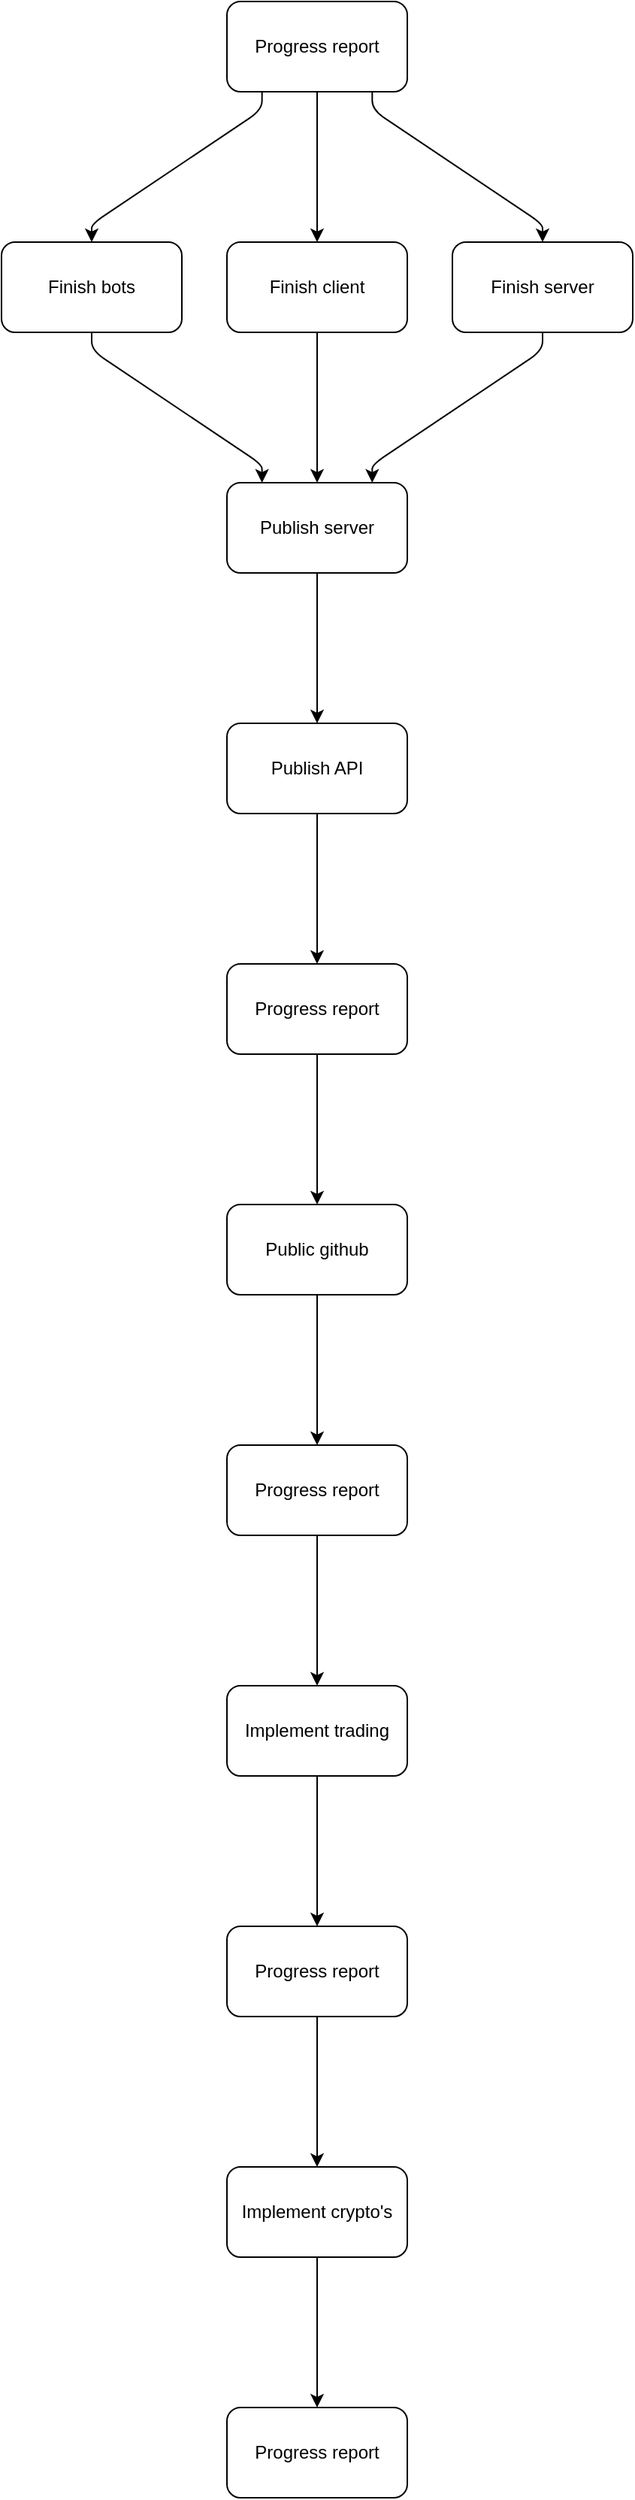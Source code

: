<mxfile version="13.7.9" type="device"><diagram id="EKwLcKVqPxzGR8JnxY6O" name="Page-1"><mxGraphModel dx="1086" dy="966" grid="1" gridSize="10" guides="1" tooltips="1" connect="1" arrows="1" fold="1" page="1" pageScale="1" pageWidth="850" pageHeight="1100" math="0" shadow="0"><root><mxCell id="0"/><mxCell id="1" parent="0"/><mxCell id="C4nNUIL9LVTmEjldgeVZ-1" value="Progress report" style="rounded=1;whiteSpace=wrap;html=1;" vertex="1" parent="1"><mxGeometry x="150" width="120" height="60" as="geometry"/></mxCell><mxCell id="C4nNUIL9LVTmEjldgeVZ-2" value="Finish client" style="rounded=1;whiteSpace=wrap;html=1;" vertex="1" parent="1"><mxGeometry x="150" y="160" width="120" height="60" as="geometry"/></mxCell><mxCell id="C4nNUIL9LVTmEjldgeVZ-3" value="Finish bots" style="rounded=1;whiteSpace=wrap;html=1;" vertex="1" parent="1"><mxGeometry y="160" width="120" height="60" as="geometry"/></mxCell><mxCell id="C4nNUIL9LVTmEjldgeVZ-4" value="Finish server" style="rounded=1;whiteSpace=wrap;html=1;" vertex="1" parent="1"><mxGeometry x="300" y="160" width="120" height="60" as="geometry"/></mxCell><mxCell id="C4nNUIL9LVTmEjldgeVZ-5" value="Publish server" style="rounded=1;whiteSpace=wrap;html=1;" vertex="1" parent="1"><mxGeometry x="150" y="320" width="120" height="60" as="geometry"/></mxCell><mxCell id="C4nNUIL9LVTmEjldgeVZ-6" value="Publish API" style="rounded=1;whiteSpace=wrap;html=1;" vertex="1" parent="1"><mxGeometry x="150" y="480" width="120" height="60" as="geometry"/></mxCell><mxCell id="C4nNUIL9LVTmEjldgeVZ-7" value="Public github" style="rounded=1;whiteSpace=wrap;html=1;" vertex="1" parent="1"><mxGeometry x="150" y="800" width="120" height="60" as="geometry"/></mxCell><mxCell id="C4nNUIL9LVTmEjldgeVZ-8" value="Implement trading" style="rounded=1;whiteSpace=wrap;html=1;" vertex="1" parent="1"><mxGeometry x="150" y="1120" width="120" height="60" as="geometry"/></mxCell><mxCell id="C4nNUIL9LVTmEjldgeVZ-9" value="Implement crypto's" style="rounded=1;whiteSpace=wrap;html=1;" vertex="1" parent="1"><mxGeometry x="150" y="1440" width="120" height="60" as="geometry"/></mxCell><mxCell id="C4nNUIL9LVTmEjldgeVZ-10" value="" style="endArrow=classic;html=1;noEdgeStyle=1;orthogonal=1;" edge="1" parent="1" source="C4nNUIL9LVTmEjldgeVZ-1" target="C4nNUIL9LVTmEjldgeVZ-3"><mxGeometry width="50" height="50" relative="1" as="geometry"><mxPoint x="400" y="520" as="sourcePoint"/><mxPoint x="450" y="470" as="targetPoint"/><Array as="points"><mxPoint x="173.333" y="72"/><mxPoint x="60" y="148"/></Array></mxGeometry></mxCell><mxCell id="C4nNUIL9LVTmEjldgeVZ-11" value="" style="endArrow=classic;html=1;noEdgeStyle=1;orthogonal=1;" edge="1" parent="1" source="C4nNUIL9LVTmEjldgeVZ-1" target="C4nNUIL9LVTmEjldgeVZ-2"><mxGeometry width="50" height="50" relative="1" as="geometry"><mxPoint x="400" y="520" as="sourcePoint"/><mxPoint x="450" y="470" as="targetPoint"/><Array as="points"><mxPoint x="210" y="74"/><mxPoint x="210" y="148"/></Array></mxGeometry></mxCell><mxCell id="C4nNUIL9LVTmEjldgeVZ-12" value="" style="endArrow=classic;html=1;noEdgeStyle=1;orthogonal=1;" edge="1" parent="1" source="C4nNUIL9LVTmEjldgeVZ-1" target="C4nNUIL9LVTmEjldgeVZ-4"><mxGeometry width="50" height="50" relative="1" as="geometry"><mxPoint x="400" y="520" as="sourcePoint"/><mxPoint x="450" y="470" as="targetPoint"/><Array as="points"><mxPoint x="246.667" y="72"/><mxPoint x="360" y="148"/></Array></mxGeometry></mxCell><mxCell id="C4nNUIL9LVTmEjldgeVZ-13" value="" style="endArrow=classic;html=1;noEdgeStyle=1;orthogonal=1;" edge="1" parent="1" source="C4nNUIL9LVTmEjldgeVZ-3" target="C4nNUIL9LVTmEjldgeVZ-5"><mxGeometry width="50" height="50" relative="1" as="geometry"><mxPoint x="400" y="520" as="sourcePoint"/><mxPoint x="450" y="470" as="targetPoint"/><Array as="points"><mxPoint x="60" y="232"/><mxPoint x="173.333" y="308"/></Array></mxGeometry></mxCell><mxCell id="C4nNUIL9LVTmEjldgeVZ-14" value="" style="endArrow=classic;html=1;noEdgeStyle=1;orthogonal=1;" edge="1" parent="1" source="C4nNUIL9LVTmEjldgeVZ-2" target="C4nNUIL9LVTmEjldgeVZ-5"><mxGeometry width="50" height="50" relative="1" as="geometry"><mxPoint x="400" y="520" as="sourcePoint"/><mxPoint x="450" y="470" as="targetPoint"/><Array as="points"><mxPoint x="210" y="232"/><mxPoint x="210" y="306"/></Array></mxGeometry></mxCell><mxCell id="C4nNUIL9LVTmEjldgeVZ-15" value="" style="endArrow=classic;html=1;noEdgeStyle=1;orthogonal=1;" edge="1" parent="1" source="C4nNUIL9LVTmEjldgeVZ-4" target="C4nNUIL9LVTmEjldgeVZ-5"><mxGeometry width="50" height="50" relative="1" as="geometry"><mxPoint x="400" y="520" as="sourcePoint"/><mxPoint x="450" y="470" as="targetPoint"/><Array as="points"><mxPoint x="360" y="232"/><mxPoint x="246.667" y="308"/></Array></mxGeometry></mxCell><mxCell id="C4nNUIL9LVTmEjldgeVZ-20" value="Progress report" style="rounded=1;whiteSpace=wrap;html=1;" vertex="1" parent="1"><mxGeometry x="150" y="960" width="120" height="60" as="geometry"/></mxCell><mxCell id="C4nNUIL9LVTmEjldgeVZ-22" value="Progress report" style="rounded=1;whiteSpace=wrap;html=1;" vertex="1" parent="1"><mxGeometry x="150" y="1280" width="120" height="60" as="geometry"/></mxCell><mxCell id="C4nNUIL9LVTmEjldgeVZ-23" value="Progress report" style="rounded=1;whiteSpace=wrap;html=1;" vertex="1" parent="1"><mxGeometry x="150" y="640" width="120" height="60" as="geometry"/></mxCell><mxCell id="C4nNUIL9LVTmEjldgeVZ-24" value="Progress report" style="rounded=1;whiteSpace=wrap;html=1;" vertex="1" parent="1"><mxGeometry x="150" y="1600" width="120" height="60" as="geometry"/></mxCell><mxCell id="C4nNUIL9LVTmEjldgeVZ-25" value="" style="endArrow=classic;html=1;noEdgeStyle=1;orthogonal=1;" edge="1" parent="1" source="C4nNUIL9LVTmEjldgeVZ-5" target="C4nNUIL9LVTmEjldgeVZ-6"><mxGeometry width="50" height="50" relative="1" as="geometry"><mxPoint x="400" y="720" as="sourcePoint"/><mxPoint x="450" y="670" as="targetPoint"/><Array as="points"><mxPoint x="210" y="392"/><mxPoint x="210" y="468"/></Array></mxGeometry></mxCell><mxCell id="C4nNUIL9LVTmEjldgeVZ-26" value="" style="endArrow=classic;html=1;noEdgeStyle=1;orthogonal=1;" edge="1" parent="1" source="C4nNUIL9LVTmEjldgeVZ-6" target="C4nNUIL9LVTmEjldgeVZ-23"><mxGeometry width="50" height="50" relative="1" as="geometry"><mxPoint x="400" y="720" as="sourcePoint"/><mxPoint x="450" y="670" as="targetPoint"/><Array as="points"><mxPoint x="210" y="552"/><mxPoint x="210" y="628"/></Array></mxGeometry></mxCell><mxCell id="C4nNUIL9LVTmEjldgeVZ-27" value="" style="endArrow=classic;html=1;noEdgeStyle=1;orthogonal=1;" edge="1" parent="1" source="C4nNUIL9LVTmEjldgeVZ-23" target="C4nNUIL9LVTmEjldgeVZ-7"><mxGeometry width="50" height="50" relative="1" as="geometry"><mxPoint x="400" y="720" as="sourcePoint"/><mxPoint x="450" y="670" as="targetPoint"/><Array as="points"><mxPoint x="210" y="712"/><mxPoint x="210" y="788"/></Array></mxGeometry></mxCell><mxCell id="C4nNUIL9LVTmEjldgeVZ-28" value="" style="endArrow=classic;html=1;noEdgeStyle=1;orthogonal=1;" edge="1" parent="1" source="C4nNUIL9LVTmEjldgeVZ-7" target="C4nNUIL9LVTmEjldgeVZ-20"><mxGeometry width="50" height="50" relative="1" as="geometry"><mxPoint x="400" y="720" as="sourcePoint"/><mxPoint x="450" y="670" as="targetPoint"/><Array as="points"><mxPoint x="210" y="872"/><mxPoint x="210" y="948"/></Array></mxGeometry></mxCell><mxCell id="C4nNUIL9LVTmEjldgeVZ-29" value="" style="endArrow=classic;html=1;noEdgeStyle=1;orthogonal=1;" edge="1" parent="1" source="C4nNUIL9LVTmEjldgeVZ-20" target="C4nNUIL9LVTmEjldgeVZ-8"><mxGeometry width="50" height="50" relative="1" as="geometry"><mxPoint x="400" y="720" as="sourcePoint"/><mxPoint x="450" y="670" as="targetPoint"/><Array as="points"><mxPoint x="210" y="1032"/><mxPoint x="210" y="1108"/></Array></mxGeometry></mxCell><mxCell id="C4nNUIL9LVTmEjldgeVZ-30" value="" style="endArrow=classic;html=1;noEdgeStyle=1;orthogonal=1;" edge="1" parent="1" source="C4nNUIL9LVTmEjldgeVZ-8" target="C4nNUIL9LVTmEjldgeVZ-22"><mxGeometry width="50" height="50" relative="1" as="geometry"><mxPoint x="400" y="720" as="sourcePoint"/><mxPoint x="450" y="670" as="targetPoint"/><Array as="points"><mxPoint x="210" y="1192"/><mxPoint x="210" y="1268"/></Array></mxGeometry></mxCell><mxCell id="C4nNUIL9LVTmEjldgeVZ-31" value="" style="endArrow=classic;html=1;noEdgeStyle=1;orthogonal=1;" edge="1" parent="1" source="C4nNUIL9LVTmEjldgeVZ-22" target="C4nNUIL9LVTmEjldgeVZ-9"><mxGeometry width="50" height="50" relative="1" as="geometry"><mxPoint x="400" y="720" as="sourcePoint"/><mxPoint x="450" y="670" as="targetPoint"/><Array as="points"><mxPoint x="210" y="1352"/><mxPoint x="210" y="1428"/></Array></mxGeometry></mxCell><mxCell id="C4nNUIL9LVTmEjldgeVZ-32" value="" style="endArrow=classic;html=1;noEdgeStyle=1;orthogonal=1;" edge="1" parent="1" source="C4nNUIL9LVTmEjldgeVZ-9" target="C4nNUIL9LVTmEjldgeVZ-24"><mxGeometry width="50" height="50" relative="1" as="geometry"><mxPoint x="400" y="720" as="sourcePoint"/><mxPoint x="450" y="670" as="targetPoint"/><Array as="points"><mxPoint x="210" y="1512"/><mxPoint x="210" y="1588"/></Array></mxGeometry></mxCell></root></mxGraphModel></diagram></mxfile>